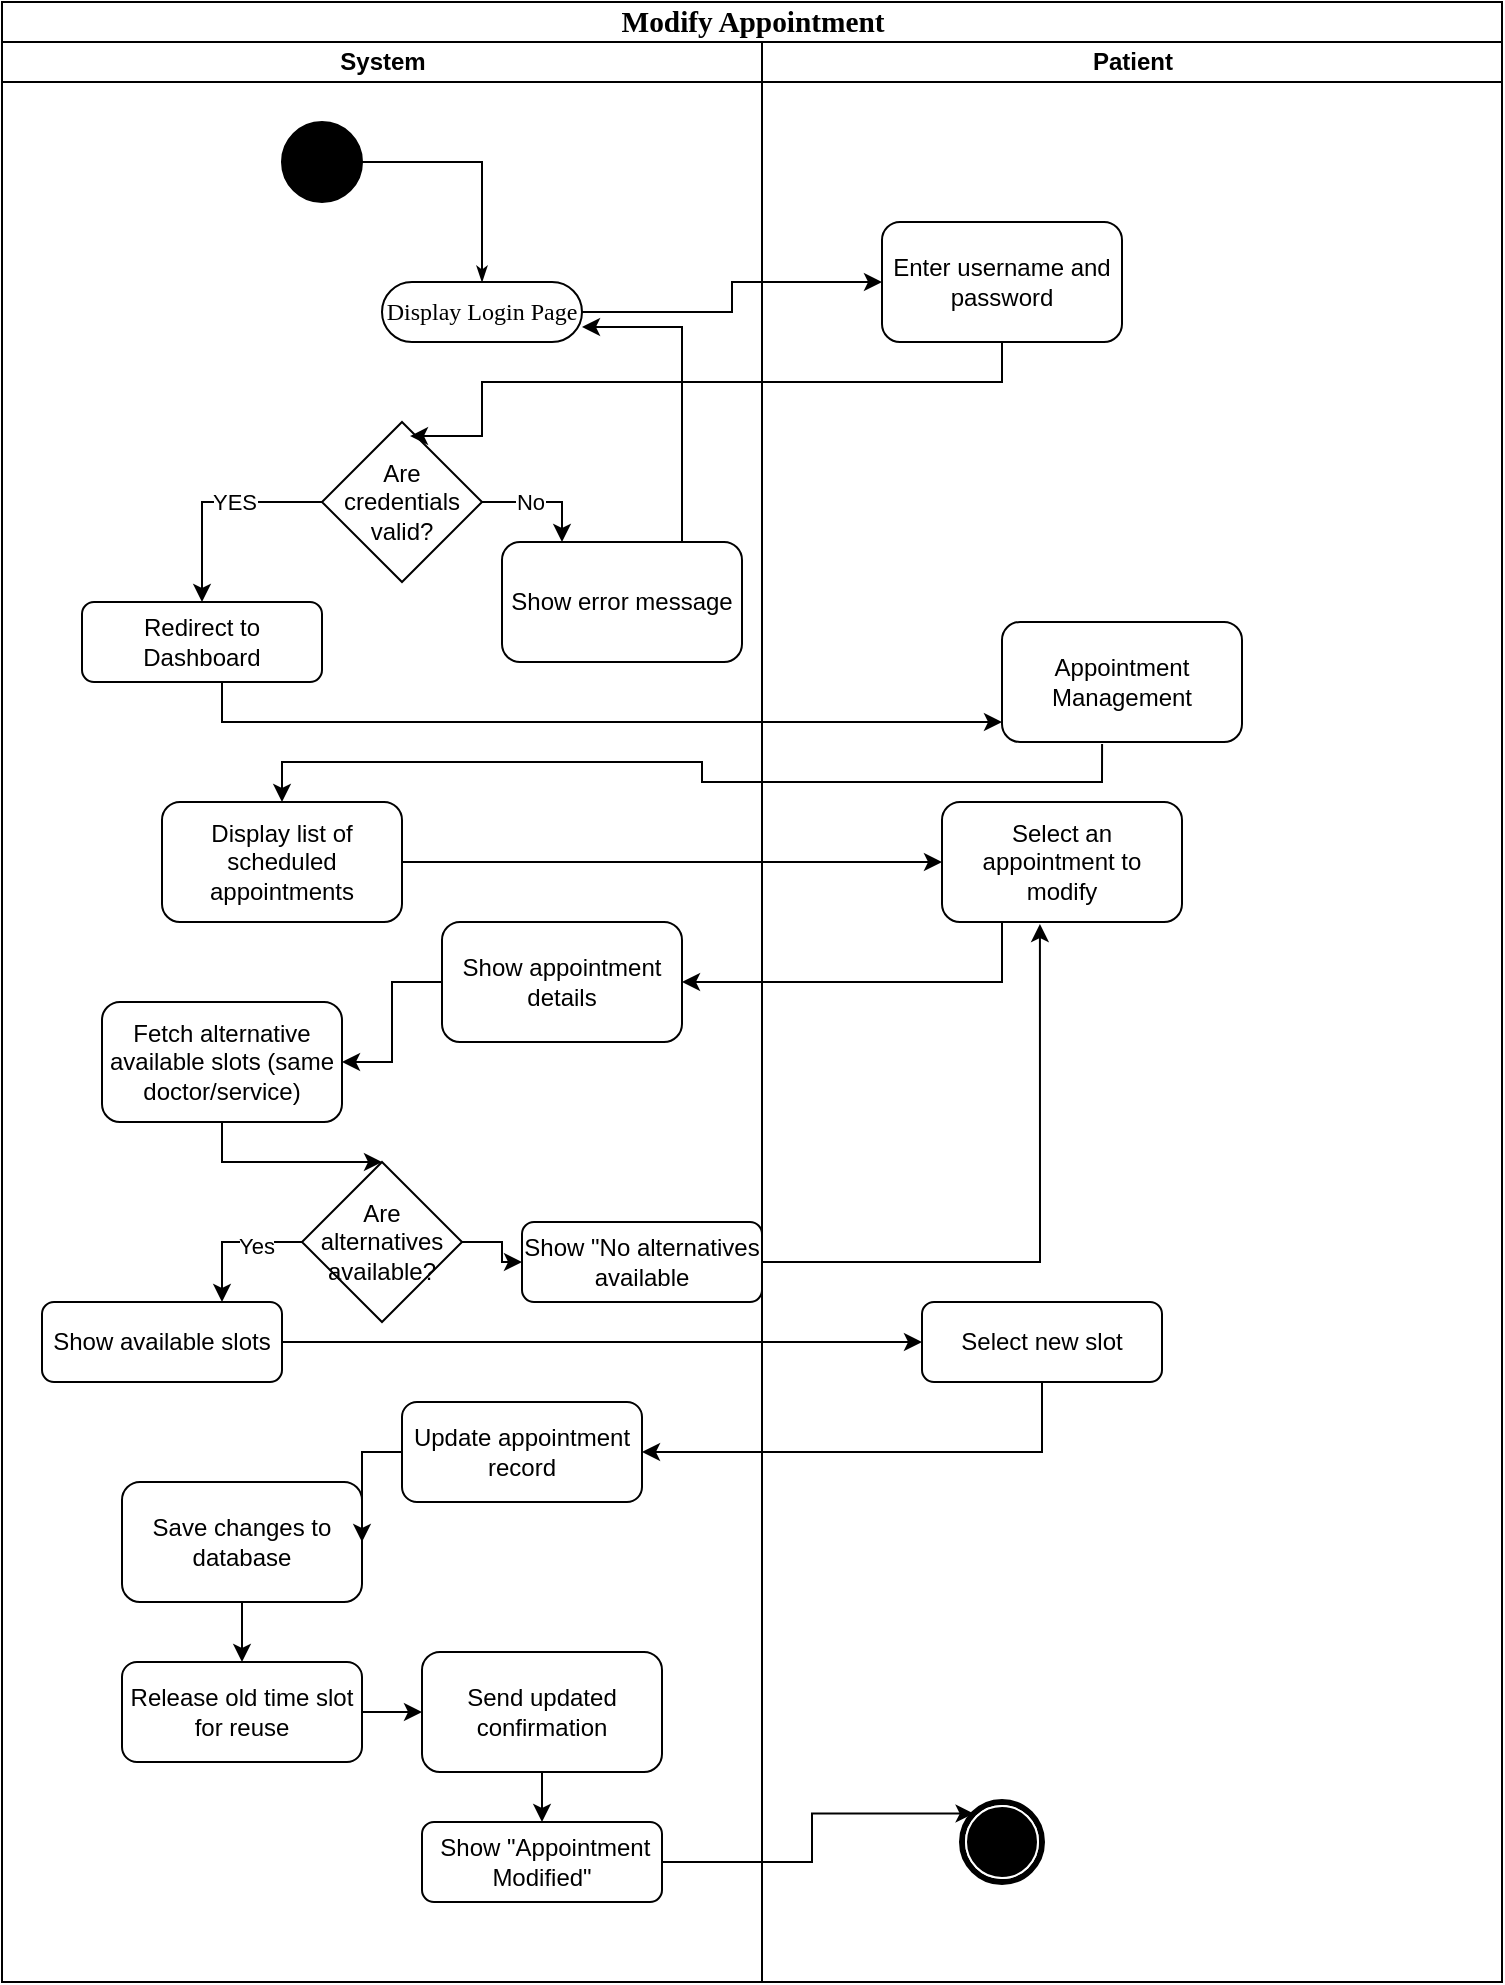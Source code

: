 <mxfile version="26.2.14">
  <diagram name="Page-1" id="0783ab3e-0a74-02c8-0abd-f7b4e66b4bec">
    <mxGraphModel dx="1426" dy="777" grid="1" gridSize="10" guides="1" tooltips="1" connect="1" arrows="1" fold="1" page="1" pageScale="1" pageWidth="850" pageHeight="1100" background="none" math="0" shadow="0">
      <root>
        <mxCell id="0" />
        <mxCell id="1" parent="0" />
        <mxCell id="1c1d494c118603dd-1" value="&lt;span style=&quot;font-size:11.0pt;line-height:107%;&lt;br/&gt;font-family:&amp;quot;Arial&amp;quot;,sans-serif;mso-fareast-font-family:Calibri;mso-fareast-theme-font:&lt;br/&gt;minor-latin;mso-ansi-language:EN-US;mso-fareast-language:EN-US;mso-bidi-language:&lt;br/&gt;AR-SA&quot;&gt;Modify Appointment&lt;/span&gt;" style="swimlane;html=1;childLayout=stackLayout;startSize=20;rounded=0;shadow=0;comic=0;labelBackgroundColor=none;strokeWidth=1;fontFamily=Verdana;fontSize=12;align=center;" parent="1" vertex="1">
          <mxGeometry x="40" y="20" width="750" height="990" as="geometry" />
        </mxCell>
        <mxCell id="1c1d494c118603dd-2" value="System" style="swimlane;html=1;startSize=20;" parent="1c1d494c118603dd-1" vertex="1">
          <mxGeometry y="20" width="380" height="970" as="geometry" />
        </mxCell>
        <mxCell id="E_MisQqpZ38DkiACrcF2-5" value="" style="ellipse;whiteSpace=wrap;html=1;rounded=0;shadow=0;comic=0;labelBackgroundColor=none;strokeWidth=1;fillColor=#000000;fontFamily=Verdana;fontSize=12;align=center;" vertex="1" parent="1c1d494c118603dd-2">
          <mxGeometry x="140" y="40" width="40" height="40" as="geometry" />
        </mxCell>
        <mxCell id="E_MisQqpZ38DkiACrcF2-6" value="Display Login Page" style="rounded=1;whiteSpace=wrap;html=1;shadow=0;comic=0;labelBackgroundColor=none;strokeWidth=1;fontFamily=Verdana;fontSize=12;align=center;arcSize=50;" vertex="1" parent="1c1d494c118603dd-2">
          <mxGeometry x="190" y="120" width="100" height="30" as="geometry" />
        </mxCell>
        <mxCell id="E_MisQqpZ38DkiACrcF2-4" style="edgeStyle=orthogonalEdgeStyle;rounded=0;html=1;labelBackgroundColor=none;startArrow=none;startFill=0;startSize=5;endArrow=classicThin;endFill=1;endSize=5;jettySize=auto;orthogonalLoop=1;strokeWidth=1;fontFamily=Verdana;fontSize=12" edge="1" parent="1c1d494c118603dd-2" source="E_MisQqpZ38DkiACrcF2-5" target="E_MisQqpZ38DkiACrcF2-6">
          <mxGeometry relative="1" as="geometry" />
        </mxCell>
        <mxCell id="E_MisQqpZ38DkiACrcF2-34" value="Are credentials valid?" style="rhombus;whiteSpace=wrap;html=1;" vertex="1" parent="1c1d494c118603dd-2">
          <mxGeometry x="160" y="190" width="80" height="80" as="geometry" />
        </mxCell>
        <mxCell id="E_MisQqpZ38DkiACrcF2-37" value="Redirect to Dashboard" style="rounded=1;whiteSpace=wrap;html=1;" vertex="1" parent="1c1d494c118603dd-2">
          <mxGeometry x="40" y="280" width="120" height="40" as="geometry" />
        </mxCell>
        <mxCell id="E_MisQqpZ38DkiACrcF2-36" style="edgeStyle=orthogonalEdgeStyle;rounded=0;orthogonalLoop=1;jettySize=auto;html=1;exitX=0;exitY=0.5;exitDx=0;exitDy=0;" edge="1" parent="1c1d494c118603dd-2" source="E_MisQqpZ38DkiACrcF2-34" target="E_MisQqpZ38DkiACrcF2-37">
          <mxGeometry relative="1" as="geometry">
            <mxPoint x="240" y="340" as="targetPoint" />
          </mxGeometry>
        </mxCell>
        <mxCell id="E_MisQqpZ38DkiACrcF2-38" value="YES" style="edgeLabel;html=1;align=center;verticalAlign=middle;resizable=0;points=[];" vertex="1" connectable="0" parent="E_MisQqpZ38DkiACrcF2-36">
          <mxGeometry x="-0.2" relative="1" as="geometry">
            <mxPoint as="offset" />
          </mxGeometry>
        </mxCell>
        <mxCell id="E_MisQqpZ38DkiACrcF2-42" style="edgeStyle=orthogonalEdgeStyle;rounded=0;orthogonalLoop=1;jettySize=auto;html=1;entryX=1;entryY=0.75;entryDx=0;entryDy=0;exitX=0.75;exitY=0;exitDx=0;exitDy=0;" edge="1" parent="1c1d494c118603dd-2" source="E_MisQqpZ38DkiACrcF2-40" target="E_MisQqpZ38DkiACrcF2-6">
          <mxGeometry relative="1" as="geometry">
            <Array as="points">
              <mxPoint x="340" y="143" />
            </Array>
          </mxGeometry>
        </mxCell>
        <mxCell id="E_MisQqpZ38DkiACrcF2-40" value="Show error message" style="rounded=1;whiteSpace=wrap;html=1;" vertex="1" parent="1c1d494c118603dd-2">
          <mxGeometry x="250" y="250" width="120" height="60" as="geometry" />
        </mxCell>
        <mxCell id="E_MisQqpZ38DkiACrcF2-39" style="edgeStyle=orthogonalEdgeStyle;rounded=0;orthogonalLoop=1;jettySize=auto;html=1;entryX=0.25;entryY=0;entryDx=0;entryDy=0;" edge="1" parent="1c1d494c118603dd-2" source="E_MisQqpZ38DkiACrcF2-34" target="E_MisQqpZ38DkiACrcF2-40">
          <mxGeometry relative="1" as="geometry">
            <mxPoint x="260" y="340" as="targetPoint" />
          </mxGeometry>
        </mxCell>
        <mxCell id="E_MisQqpZ38DkiACrcF2-41" value="No" style="edgeLabel;html=1;align=center;verticalAlign=middle;resizable=0;points=[];" vertex="1" connectable="0" parent="E_MisQqpZ38DkiACrcF2-39">
          <mxGeometry x="-0.2" relative="1" as="geometry">
            <mxPoint as="offset" />
          </mxGeometry>
        </mxCell>
        <mxCell id="E_MisQqpZ38DkiACrcF2-46" value="Display list of scheduled appointments" style="rounded=1;whiteSpace=wrap;html=1;" vertex="1" parent="1c1d494c118603dd-2">
          <mxGeometry x="80" y="380" width="120" height="60" as="geometry" />
        </mxCell>
        <mxCell id="E_MisQqpZ38DkiACrcF2-50" value="Show appointment details" style="rounded=1;whiteSpace=wrap;html=1;" vertex="1" parent="1c1d494c118603dd-2">
          <mxGeometry x="220" y="440" width="120" height="60" as="geometry" />
        </mxCell>
        <mxCell id="E_MisQqpZ38DkiACrcF2-76" style="edgeStyle=orthogonalEdgeStyle;rounded=0;orthogonalLoop=1;jettySize=auto;html=1;entryX=0.5;entryY=0;entryDx=0;entryDy=0;" edge="1" parent="1c1d494c118603dd-2" source="E_MisQqpZ38DkiACrcF2-74" target="E_MisQqpZ38DkiACrcF2-75">
          <mxGeometry relative="1" as="geometry" />
        </mxCell>
        <mxCell id="E_MisQqpZ38DkiACrcF2-74" value="Fetch alternative available slots (same doctor/service)" style="rounded=1;whiteSpace=wrap;html=1;" vertex="1" parent="1c1d494c118603dd-2">
          <mxGeometry x="50" y="480" width="120" height="60" as="geometry" />
        </mxCell>
        <mxCell id="E_MisQqpZ38DkiACrcF2-73" style="edgeStyle=orthogonalEdgeStyle;rounded=0;orthogonalLoop=1;jettySize=auto;html=1;" edge="1" parent="1c1d494c118603dd-2" source="E_MisQqpZ38DkiACrcF2-50" target="E_MisQqpZ38DkiACrcF2-74">
          <mxGeometry relative="1" as="geometry">
            <mxPoint x="140" y="510" as="targetPoint" />
          </mxGeometry>
        </mxCell>
        <mxCell id="E_MisQqpZ38DkiACrcF2-75" value="Are alternatives available?" style="rhombus;whiteSpace=wrap;html=1;" vertex="1" parent="1c1d494c118603dd-2">
          <mxGeometry x="150" y="560" width="80" height="80" as="geometry" />
        </mxCell>
        <mxCell id="E_MisQqpZ38DkiACrcF2-78" value="Show available slots" style="rounded=1;whiteSpace=wrap;html=1;" vertex="1" parent="1c1d494c118603dd-2">
          <mxGeometry x="20" y="630" width="120" height="40" as="geometry" />
        </mxCell>
        <mxCell id="E_MisQqpZ38DkiACrcF2-77" style="edgeStyle=orthogonalEdgeStyle;rounded=0;orthogonalLoop=1;jettySize=auto;html=1;entryX=0.75;entryY=0;entryDx=0;entryDy=0;" edge="1" parent="1c1d494c118603dd-2" source="E_MisQqpZ38DkiACrcF2-75" target="E_MisQqpZ38DkiACrcF2-78">
          <mxGeometry relative="1" as="geometry">
            <mxPoint x="160" y="680" as="targetPoint" />
          </mxGeometry>
        </mxCell>
        <mxCell id="E_MisQqpZ38DkiACrcF2-79" value="Yes" style="edgeLabel;html=1;align=center;verticalAlign=middle;resizable=0;points=[];" vertex="1" connectable="0" parent="E_MisQqpZ38DkiACrcF2-77">
          <mxGeometry x="-0.343" y="2" relative="1" as="geometry">
            <mxPoint as="offset" />
          </mxGeometry>
        </mxCell>
        <mxCell id="E_MisQqpZ38DkiACrcF2-81" value="Show &quot;No alternatives available" style="rounded=1;whiteSpace=wrap;html=1;" vertex="1" parent="1c1d494c118603dd-2">
          <mxGeometry x="260" y="590" width="120" height="40" as="geometry" />
        </mxCell>
        <mxCell id="E_MisQqpZ38DkiACrcF2-80" style="edgeStyle=orthogonalEdgeStyle;rounded=0;orthogonalLoop=1;jettySize=auto;html=1;" edge="1" parent="1c1d494c118603dd-2" source="E_MisQqpZ38DkiACrcF2-75" target="E_MisQqpZ38DkiACrcF2-81">
          <mxGeometry relative="1" as="geometry">
            <mxPoint x="250" y="610" as="targetPoint" />
          </mxGeometry>
        </mxCell>
        <mxCell id="E_MisQqpZ38DkiACrcF2-86" value="Update appointment record" style="rounded=1;whiteSpace=wrap;html=1;" vertex="1" parent="1c1d494c118603dd-2">
          <mxGeometry x="200" y="680" width="120" height="50" as="geometry" />
        </mxCell>
        <mxCell id="E_MisQqpZ38DkiACrcF2-91" value="Release old time slot for reuse" style="rounded=1;whiteSpace=wrap;html=1;" vertex="1" parent="1c1d494c118603dd-2">
          <mxGeometry x="60" y="810" width="120" height="50" as="geometry" />
        </mxCell>
        <mxCell id="E_MisQqpZ38DkiACrcF2-93" value="Send updated confirmation" style="rounded=1;whiteSpace=wrap;html=1;" vertex="1" parent="1c1d494c118603dd-2">
          <mxGeometry x="210" y="805" width="120" height="60" as="geometry" />
        </mxCell>
        <mxCell id="E_MisQqpZ38DkiACrcF2-92" style="edgeStyle=orthogonalEdgeStyle;rounded=0;orthogonalLoop=1;jettySize=auto;html=1;" edge="1" parent="1c1d494c118603dd-2" source="E_MisQqpZ38DkiACrcF2-91" target="E_MisQqpZ38DkiACrcF2-93">
          <mxGeometry relative="1" as="geometry">
            <mxPoint x="210" y="835" as="targetPoint" />
          </mxGeometry>
        </mxCell>
        <mxCell id="E_MisQqpZ38DkiACrcF2-95" value="&amp;nbsp;Show &quot;Appointment Modified&quot;" style="rounded=1;whiteSpace=wrap;html=1;" vertex="1" parent="1c1d494c118603dd-2">
          <mxGeometry x="210" y="890" width="120" height="40" as="geometry" />
        </mxCell>
        <mxCell id="E_MisQqpZ38DkiACrcF2-94" style="edgeStyle=orthogonalEdgeStyle;rounded=0;orthogonalLoop=1;jettySize=auto;html=1;" edge="1" parent="1c1d494c118603dd-2" source="E_MisQqpZ38DkiACrcF2-93" target="E_MisQqpZ38DkiACrcF2-95">
          <mxGeometry relative="1" as="geometry">
            <mxPoint x="270" y="900" as="targetPoint" />
          </mxGeometry>
        </mxCell>
        <mxCell id="E_MisQqpZ38DkiACrcF2-3" value="Patient" style="swimlane;html=1;startSize=20;" vertex="1" parent="1c1d494c118603dd-1">
          <mxGeometry x="380" y="20" width="370" height="970" as="geometry" />
        </mxCell>
        <mxCell id="E_MisQqpZ38DkiACrcF2-20" value="" style="shape=mxgraph.bpmn.shape;html=1;verticalLabelPosition=bottom;labelBackgroundColor=#ffffff;verticalAlign=top;perimeter=ellipsePerimeter;outline=end;symbol=terminate;rounded=0;shadow=0;comic=0;strokeWidth=1;fontFamily=Verdana;fontSize=12;align=center;" vertex="1" parent="E_MisQqpZ38DkiACrcF2-3">
          <mxGeometry x="100" y="880" width="40" height="40" as="geometry" />
        </mxCell>
        <mxCell id="E_MisQqpZ38DkiACrcF2-33" value="Enter username and password" style="rounded=1;whiteSpace=wrap;html=1;" vertex="1" parent="E_MisQqpZ38DkiACrcF2-3">
          <mxGeometry x="60" y="90" width="120" height="60" as="geometry" />
        </mxCell>
        <mxCell id="E_MisQqpZ38DkiACrcF2-44" value="Appointment Management" style="rounded=1;whiteSpace=wrap;html=1;" vertex="1" parent="E_MisQqpZ38DkiACrcF2-3">
          <mxGeometry x="120" y="290" width="120" height="60" as="geometry" />
        </mxCell>
        <mxCell id="E_MisQqpZ38DkiACrcF2-48" value="Select an appointment to modify" style="rounded=1;whiteSpace=wrap;html=1;" vertex="1" parent="E_MisQqpZ38DkiACrcF2-3">
          <mxGeometry x="90" y="380" width="120" height="60" as="geometry" />
        </mxCell>
        <mxCell id="E_MisQqpZ38DkiACrcF2-84" value="Select new slot" style="rounded=1;whiteSpace=wrap;html=1;" vertex="1" parent="E_MisQqpZ38DkiACrcF2-3">
          <mxGeometry x="80" y="630" width="120" height="40" as="geometry" />
        </mxCell>
        <mxCell id="E_MisQqpZ38DkiACrcF2-32" style="edgeStyle=orthogonalEdgeStyle;rounded=0;orthogonalLoop=1;jettySize=auto;html=1;" edge="1" parent="1c1d494c118603dd-1" source="E_MisQqpZ38DkiACrcF2-6" target="E_MisQqpZ38DkiACrcF2-33">
          <mxGeometry relative="1" as="geometry">
            <mxPoint x="420" y="155" as="targetPoint" />
          </mxGeometry>
        </mxCell>
        <mxCell id="E_MisQqpZ38DkiACrcF2-35" style="edgeStyle=orthogonalEdgeStyle;rounded=0;orthogonalLoop=1;jettySize=auto;html=1;entryX=0.55;entryY=0.088;entryDx=0;entryDy=0;entryPerimeter=0;" edge="1" parent="1c1d494c118603dd-1" source="E_MisQqpZ38DkiACrcF2-33" target="E_MisQqpZ38DkiACrcF2-34">
          <mxGeometry relative="1" as="geometry">
            <Array as="points">
              <mxPoint x="500" y="190" />
              <mxPoint x="240" y="190" />
              <mxPoint x="240" y="217" />
            </Array>
          </mxGeometry>
        </mxCell>
        <mxCell id="E_MisQqpZ38DkiACrcF2-43" style="edgeStyle=orthogonalEdgeStyle;rounded=0;orthogonalLoop=1;jettySize=auto;html=1;exitX=0.5;exitY=1;exitDx=0;exitDy=0;" edge="1" parent="1c1d494c118603dd-1" source="E_MisQqpZ38DkiACrcF2-37" target="E_MisQqpZ38DkiACrcF2-44">
          <mxGeometry relative="1" as="geometry">
            <mxPoint x="490" y="420" as="targetPoint" />
            <Array as="points">
              <mxPoint x="110" y="340" />
              <mxPoint x="110" y="360" />
              <mxPoint x="550" y="360" />
            </Array>
          </mxGeometry>
        </mxCell>
        <mxCell id="E_MisQqpZ38DkiACrcF2-45" style="edgeStyle=orthogonalEdgeStyle;rounded=0;orthogonalLoop=1;jettySize=auto;html=1;exitX=0.417;exitY=1.017;exitDx=0;exitDy=0;exitPerimeter=0;" edge="1" parent="1c1d494c118603dd-1" source="E_MisQqpZ38DkiACrcF2-44" target="E_MisQqpZ38DkiACrcF2-46">
          <mxGeometry relative="1" as="geometry">
            <mxPoint x="170" y="490" as="targetPoint" />
          </mxGeometry>
        </mxCell>
        <mxCell id="E_MisQqpZ38DkiACrcF2-47" style="edgeStyle=orthogonalEdgeStyle;rounded=0;orthogonalLoop=1;jettySize=auto;html=1;" edge="1" parent="1c1d494c118603dd-1" source="E_MisQqpZ38DkiACrcF2-46" target="E_MisQqpZ38DkiACrcF2-48">
          <mxGeometry relative="1" as="geometry">
            <mxPoint x="460" y="510" as="targetPoint" />
          </mxGeometry>
        </mxCell>
        <mxCell id="E_MisQqpZ38DkiACrcF2-49" style="edgeStyle=orthogonalEdgeStyle;rounded=0;orthogonalLoop=1;jettySize=auto;html=1;exitX=0.25;exitY=1;exitDx=0;exitDy=0;" edge="1" parent="1c1d494c118603dd-1" source="E_MisQqpZ38DkiACrcF2-48" target="E_MisQqpZ38DkiACrcF2-50">
          <mxGeometry relative="1" as="geometry">
            <mxPoint x="170" y="570" as="targetPoint" />
          </mxGeometry>
        </mxCell>
        <mxCell id="E_MisQqpZ38DkiACrcF2-82" style="edgeStyle=orthogonalEdgeStyle;rounded=0;orthogonalLoop=1;jettySize=auto;html=1;entryX=0.408;entryY=1.017;entryDx=0;entryDy=0;entryPerimeter=0;" edge="1" parent="1c1d494c118603dd-1" source="E_MisQqpZ38DkiACrcF2-81" target="E_MisQqpZ38DkiACrcF2-48">
          <mxGeometry relative="1" as="geometry" />
        </mxCell>
        <mxCell id="E_MisQqpZ38DkiACrcF2-83" style="edgeStyle=orthogonalEdgeStyle;rounded=0;orthogonalLoop=1;jettySize=auto;html=1;" edge="1" parent="1c1d494c118603dd-1" source="E_MisQqpZ38DkiACrcF2-78" target="E_MisQqpZ38DkiACrcF2-84">
          <mxGeometry relative="1" as="geometry">
            <mxPoint x="450" y="670" as="targetPoint" />
          </mxGeometry>
        </mxCell>
        <mxCell id="E_MisQqpZ38DkiACrcF2-87" style="edgeStyle=orthogonalEdgeStyle;rounded=0;orthogonalLoop=1;jettySize=auto;html=1;entryX=1;entryY=0.5;entryDx=0;entryDy=0;exitX=0.5;exitY=1;exitDx=0;exitDy=0;" edge="1" parent="1c1d494c118603dd-1" source="E_MisQqpZ38DkiACrcF2-84" target="E_MisQqpZ38DkiACrcF2-86">
          <mxGeometry relative="1" as="geometry" />
        </mxCell>
        <mxCell id="E_MisQqpZ38DkiACrcF2-96" style="edgeStyle=orthogonalEdgeStyle;rounded=0;orthogonalLoop=1;jettySize=auto;html=1;entryX=0.145;entryY=0.145;entryDx=0;entryDy=0;entryPerimeter=0;" edge="1" parent="1c1d494c118603dd-1" source="E_MisQqpZ38DkiACrcF2-95" target="E_MisQqpZ38DkiACrcF2-20">
          <mxGeometry relative="1" as="geometry" />
        </mxCell>
        <mxCell id="E_MisQqpZ38DkiACrcF2-90" style="edgeStyle=orthogonalEdgeStyle;rounded=0;orthogonalLoop=1;jettySize=auto;html=1;" edge="1" parent="1" source="E_MisQqpZ38DkiACrcF2-89" target="E_MisQqpZ38DkiACrcF2-91">
          <mxGeometry relative="1" as="geometry">
            <mxPoint x="160" y="850" as="targetPoint" />
          </mxGeometry>
        </mxCell>
        <mxCell id="E_MisQqpZ38DkiACrcF2-89" value="Save changes to database" style="rounded=1;whiteSpace=wrap;html=1;" vertex="1" parent="1">
          <mxGeometry x="100" y="760" width="120" height="60" as="geometry" />
        </mxCell>
        <mxCell id="E_MisQqpZ38DkiACrcF2-88" style="edgeStyle=orthogonalEdgeStyle;rounded=0;orthogonalLoop=1;jettySize=auto;html=1;" edge="1" parent="1" source="E_MisQqpZ38DkiACrcF2-86" target="E_MisQqpZ38DkiACrcF2-89">
          <mxGeometry relative="1" as="geometry">
            <mxPoint x="160" y="790" as="targetPoint" />
          </mxGeometry>
        </mxCell>
      </root>
    </mxGraphModel>
  </diagram>
</mxfile>
